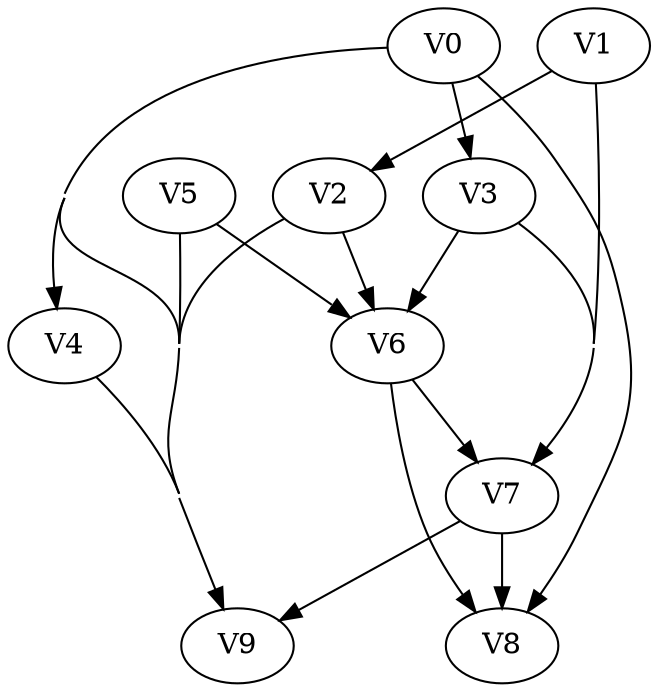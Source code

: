 strict digraph my_dotgraph {
concentrate=True;
V0;
V1;
V2;
V3;
V4;
V5;
V6;
V7;
V8;
V9;
V0 -> V3;
V0 -> V4;
V0 -> V8;
V0 -> V9;
V1 -> V2;
V1 -> V7;
V2 -> V6;
V2 -> V9;
V3 -> V6;
V3 -> V7;
V4 -> V9;
V5 -> V6;
V5 -> V9;
V6 -> V7;
V6 -> V8;
V7 -> V8;
V7 -> V9;
V8 
}